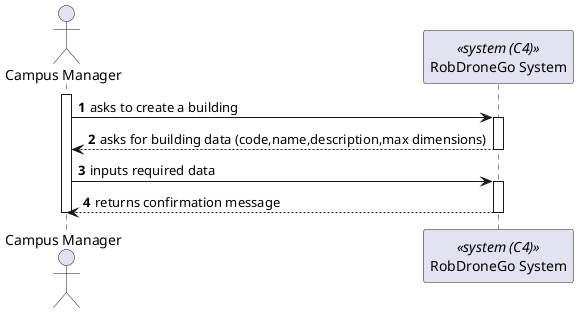 @startuml process-view
autonumber

actor CM as "Campus Manager"
participant SYS as "RobDroneGo System" <<system (C4)>>

activate CM

CM -> SYS : asks to create a building
activate SYS

CM <-- SYS : asks for building data (code,name,description,max dimensions)
deactivate SYS

CM -> SYS : inputs required data
activate SYS

CM <-- SYS : returns confirmation message
deactivate SYS


deactivate CM

@enduml

